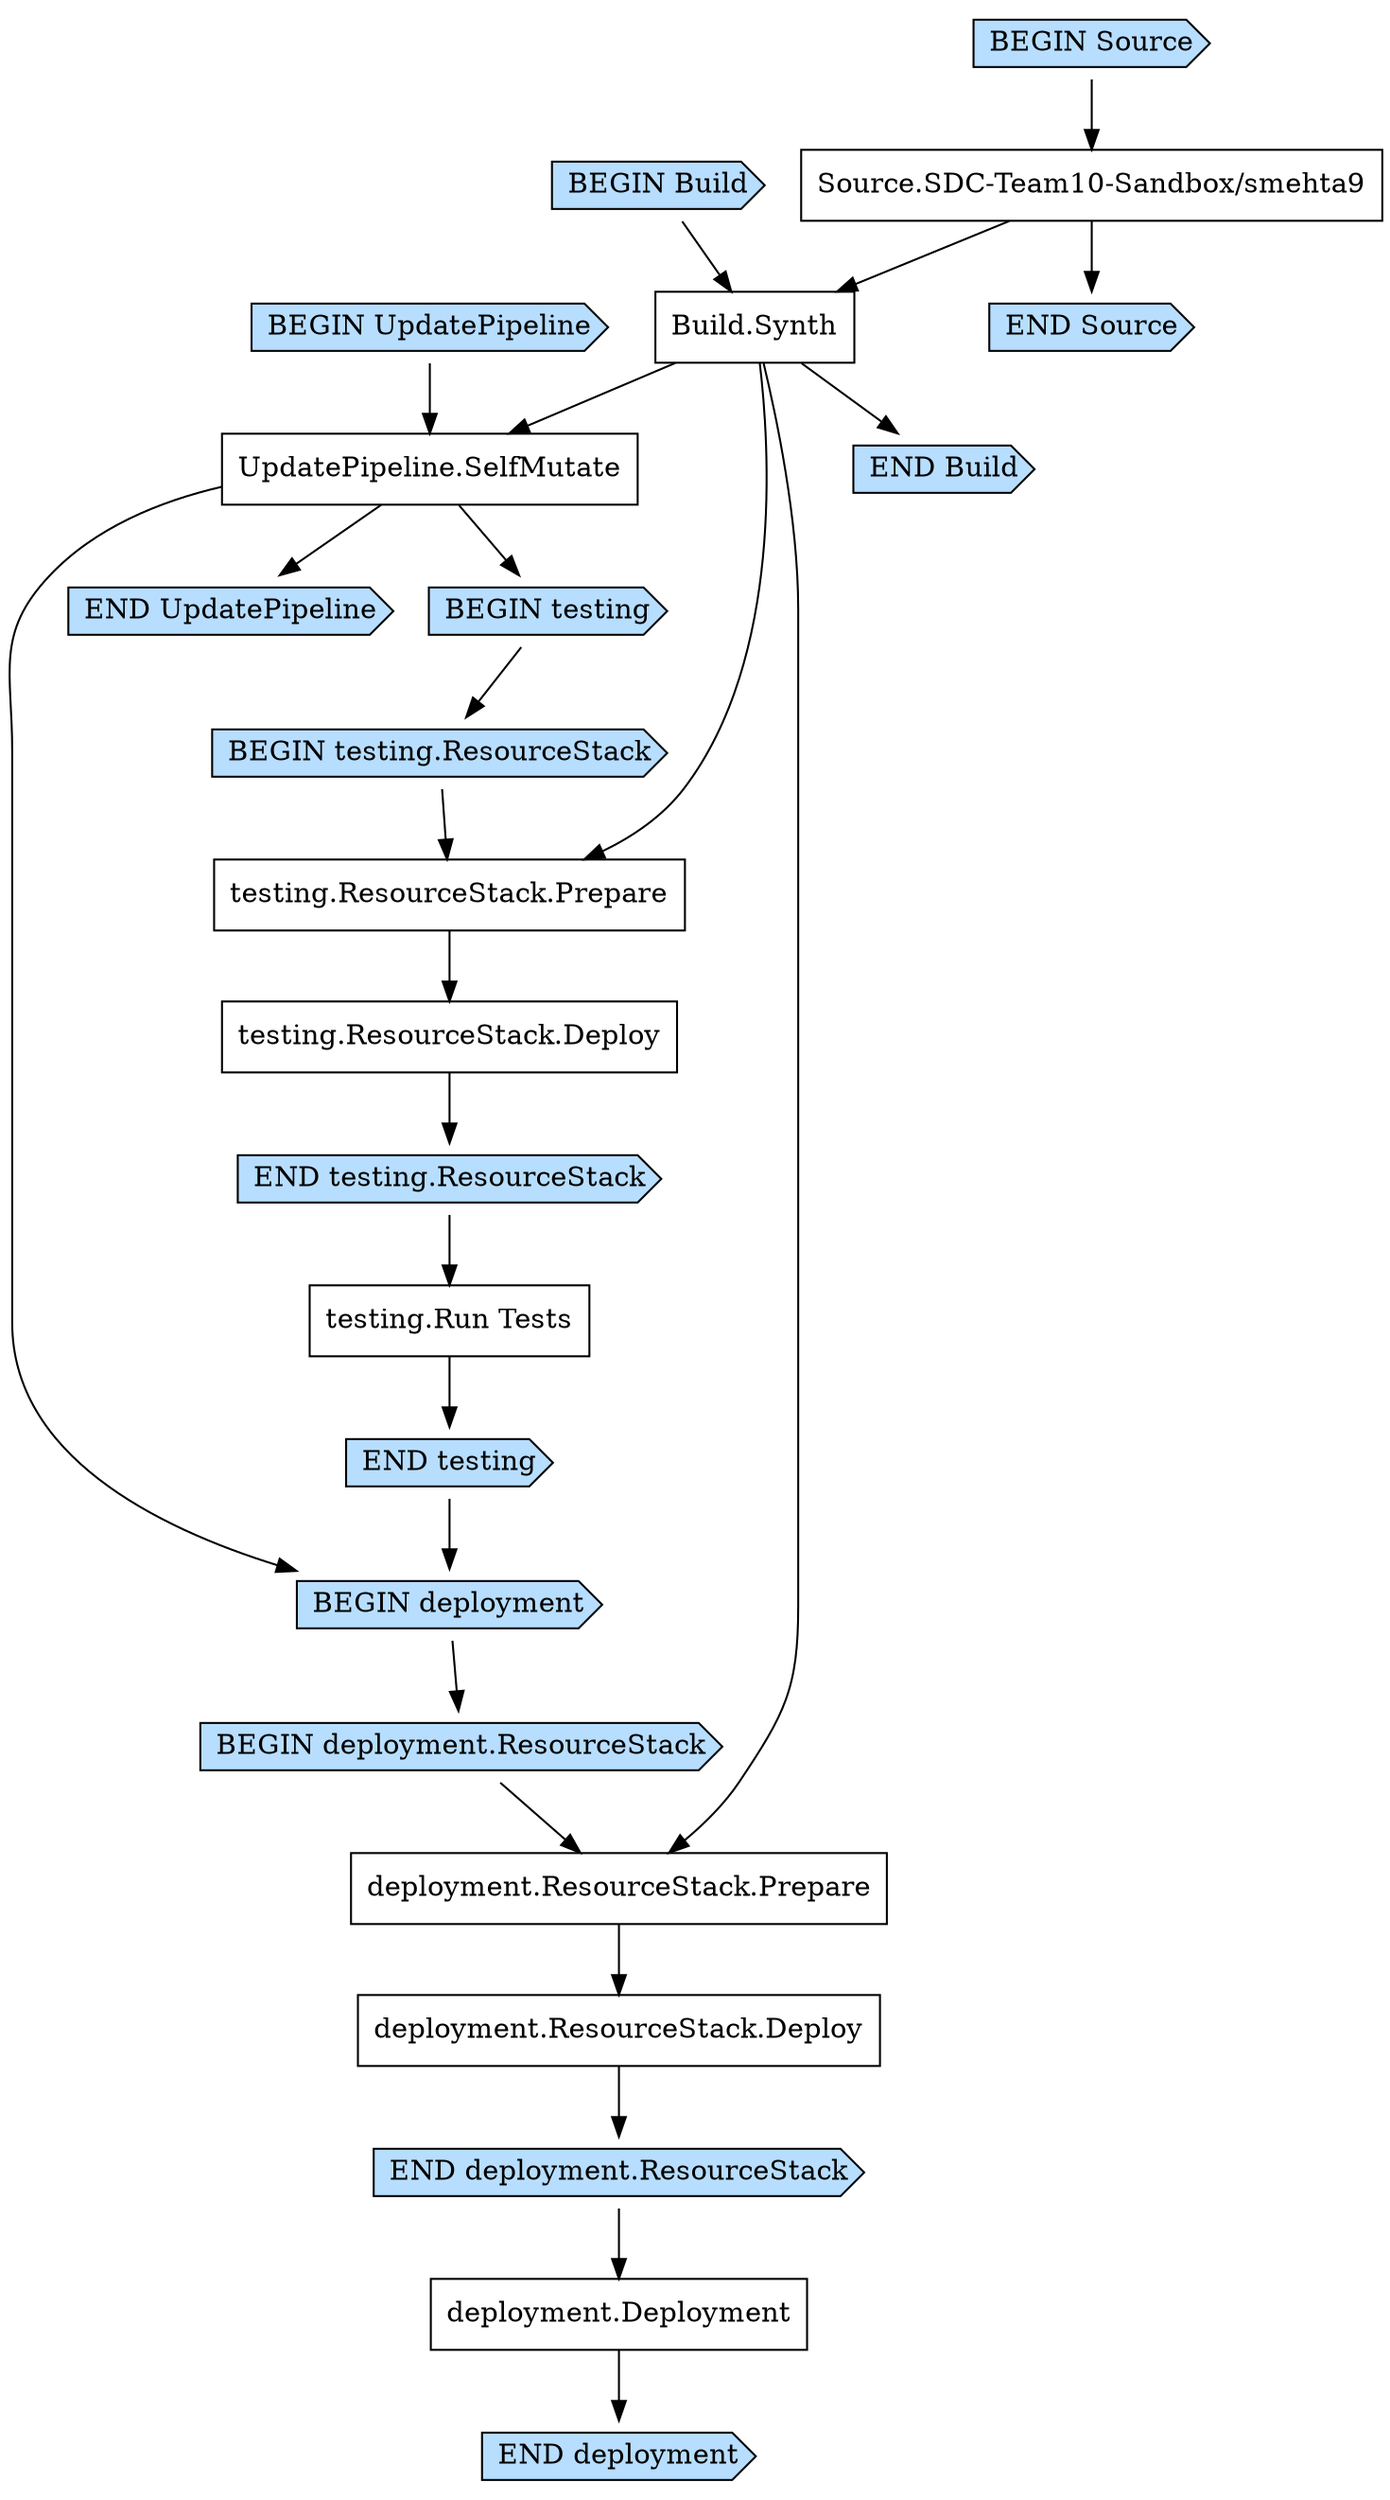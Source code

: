 digraph G {
  # Arrows represent an "unlocks" relationship (opposite of dependency). So chosen
  # because the layout looks more natural that way.
  # To represent subgraph dependencies, subgraphs are represented by BEGIN/END nodes.
  # To render: `dot -Tsvg PipelineStackPipeline9DB740AF.dot > graph.svg`, open in a browser.
  node [shape="box"];
"BEGIN Build" [shape="cds", style="filled", fillcolor="#b7deff"];
"END Build" [shape="cds", style="filled", fillcolor="#b7deff"];
"Build.Synth";
"Source.SDC-Team10-Sandbox/smehta9" -> "Build.Synth";
"BEGIN Build" -> "Build.Synth";
"Build.Synth" -> "END Build";
"BEGIN UpdatePipeline" [shape="cds", style="filled", fillcolor="#b7deff"];
"END UpdatePipeline" [shape="cds", style="filled", fillcolor="#b7deff"];
"UpdatePipeline.SelfMutate";
"Build.Synth" -> "UpdatePipeline.SelfMutate";
"BEGIN UpdatePipeline" -> "UpdatePipeline.SelfMutate";
"UpdatePipeline.SelfMutate" -> "END UpdatePipeline";
"BEGIN testing" [shape="cds", style="filled", fillcolor="#b7deff"];
"END testing" [shape="cds", style="filled", fillcolor="#b7deff"];
"UpdatePipeline.SelfMutate" -> "BEGIN testing";
"BEGIN testing.ResourceStack" [shape="cds", style="filled", fillcolor="#b7deff"];
"END testing.ResourceStack" [shape="cds", style="filled", fillcolor="#b7deff"];
"testing.ResourceStack.Deploy";
"testing.ResourceStack.Prepare" -> "testing.ResourceStack.Deploy";
"testing.ResourceStack.Prepare";
"Build.Synth" -> "testing.ResourceStack.Prepare";
"BEGIN testing.ResourceStack" -> "testing.ResourceStack.Prepare";
"testing.ResourceStack.Deploy" -> "END testing.ResourceStack";
"testing.Run Tests";
"END testing.ResourceStack" -> "testing.Run Tests";
"BEGIN testing" -> "BEGIN testing.ResourceStack";
"testing.Run Tests" -> "END testing";
"BEGIN deployment" [shape="cds", style="filled", fillcolor="#b7deff"];
"END deployment" [shape="cds", style="filled", fillcolor="#b7deff"];
"UpdatePipeline.SelfMutate" -> "BEGIN deployment";
"END testing" -> "BEGIN deployment";
"BEGIN deployment.ResourceStack" [shape="cds", style="filled", fillcolor="#b7deff"];
"END deployment.ResourceStack" [shape="cds", style="filled", fillcolor="#b7deff"];
"deployment.ResourceStack.Deploy";
"deployment.ResourceStack.Prepare" -> "deployment.ResourceStack.Deploy";
"deployment.ResourceStack.Prepare";
"Build.Synth" -> "deployment.ResourceStack.Prepare";
"BEGIN deployment.ResourceStack" -> "deployment.ResourceStack.Prepare";
"deployment.ResourceStack.Deploy" -> "END deployment.ResourceStack";
"deployment.Deployment";
"END deployment.ResourceStack" -> "deployment.Deployment";
"BEGIN deployment" -> "BEGIN deployment.ResourceStack";
"deployment.Deployment" -> "END deployment";
"BEGIN Source" [shape="cds", style="filled", fillcolor="#b7deff"];
"END Source" [shape="cds", style="filled", fillcolor="#b7deff"];
"Source.SDC-Team10-Sandbox/smehta9";
"BEGIN Source" -> "Source.SDC-Team10-Sandbox/smehta9";
"Source.SDC-Team10-Sandbox/smehta9" -> "END Source";
}